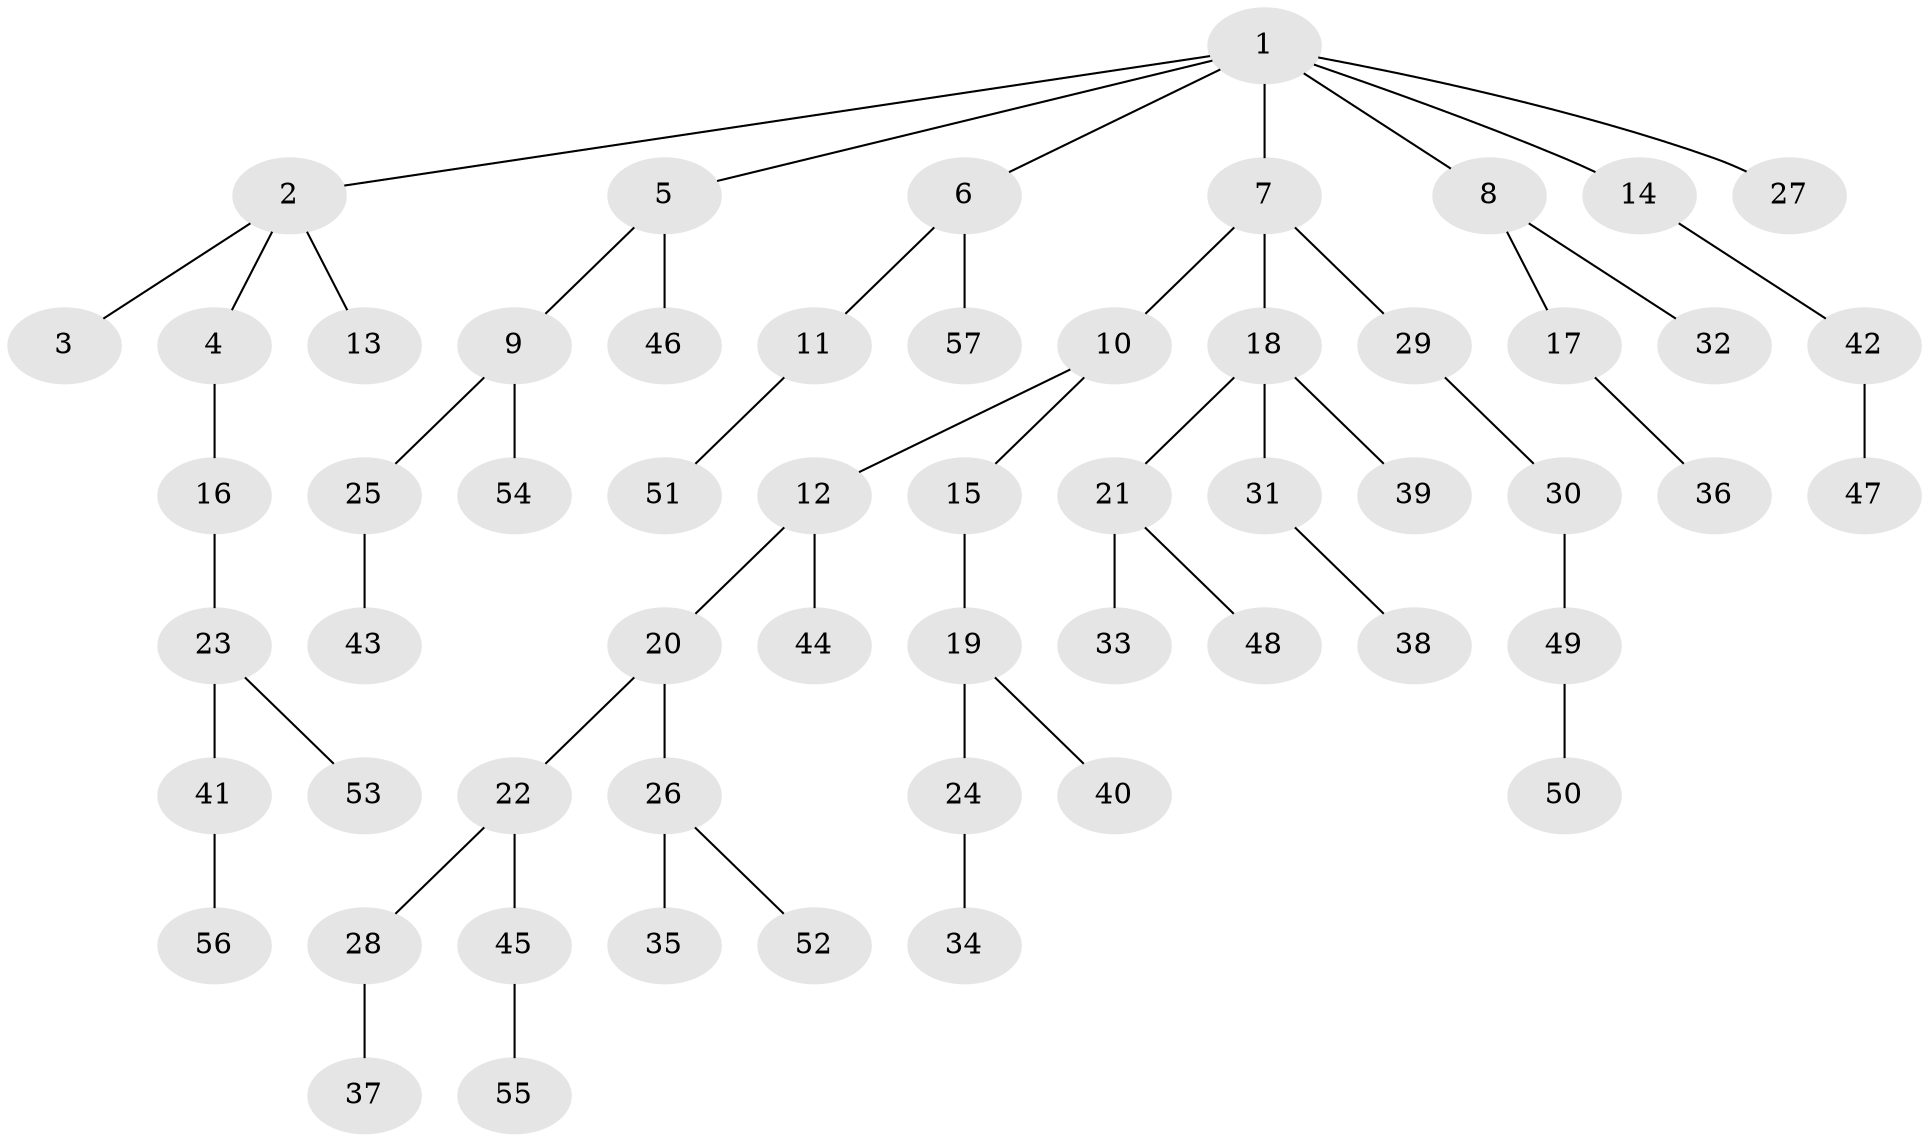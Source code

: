 // coarse degree distribution, {7: 0.07142857142857142, 4: 0.07142857142857142, 1: 0.5714285714285714, 2: 0.2857142857142857}
// Generated by graph-tools (version 1.1) at 2025/19/03/04/25 18:19:19]
// undirected, 57 vertices, 56 edges
graph export_dot {
graph [start="1"]
  node [color=gray90,style=filled];
  1;
  2;
  3;
  4;
  5;
  6;
  7;
  8;
  9;
  10;
  11;
  12;
  13;
  14;
  15;
  16;
  17;
  18;
  19;
  20;
  21;
  22;
  23;
  24;
  25;
  26;
  27;
  28;
  29;
  30;
  31;
  32;
  33;
  34;
  35;
  36;
  37;
  38;
  39;
  40;
  41;
  42;
  43;
  44;
  45;
  46;
  47;
  48;
  49;
  50;
  51;
  52;
  53;
  54;
  55;
  56;
  57;
  1 -- 2;
  1 -- 5;
  1 -- 6;
  1 -- 7;
  1 -- 8;
  1 -- 14;
  1 -- 27;
  2 -- 3;
  2 -- 4;
  2 -- 13;
  4 -- 16;
  5 -- 9;
  5 -- 46;
  6 -- 11;
  6 -- 57;
  7 -- 10;
  7 -- 18;
  7 -- 29;
  8 -- 17;
  8 -- 32;
  9 -- 25;
  9 -- 54;
  10 -- 12;
  10 -- 15;
  11 -- 51;
  12 -- 20;
  12 -- 44;
  14 -- 42;
  15 -- 19;
  16 -- 23;
  17 -- 36;
  18 -- 21;
  18 -- 31;
  18 -- 39;
  19 -- 24;
  19 -- 40;
  20 -- 22;
  20 -- 26;
  21 -- 33;
  21 -- 48;
  22 -- 28;
  22 -- 45;
  23 -- 41;
  23 -- 53;
  24 -- 34;
  25 -- 43;
  26 -- 35;
  26 -- 52;
  28 -- 37;
  29 -- 30;
  30 -- 49;
  31 -- 38;
  41 -- 56;
  42 -- 47;
  45 -- 55;
  49 -- 50;
}
